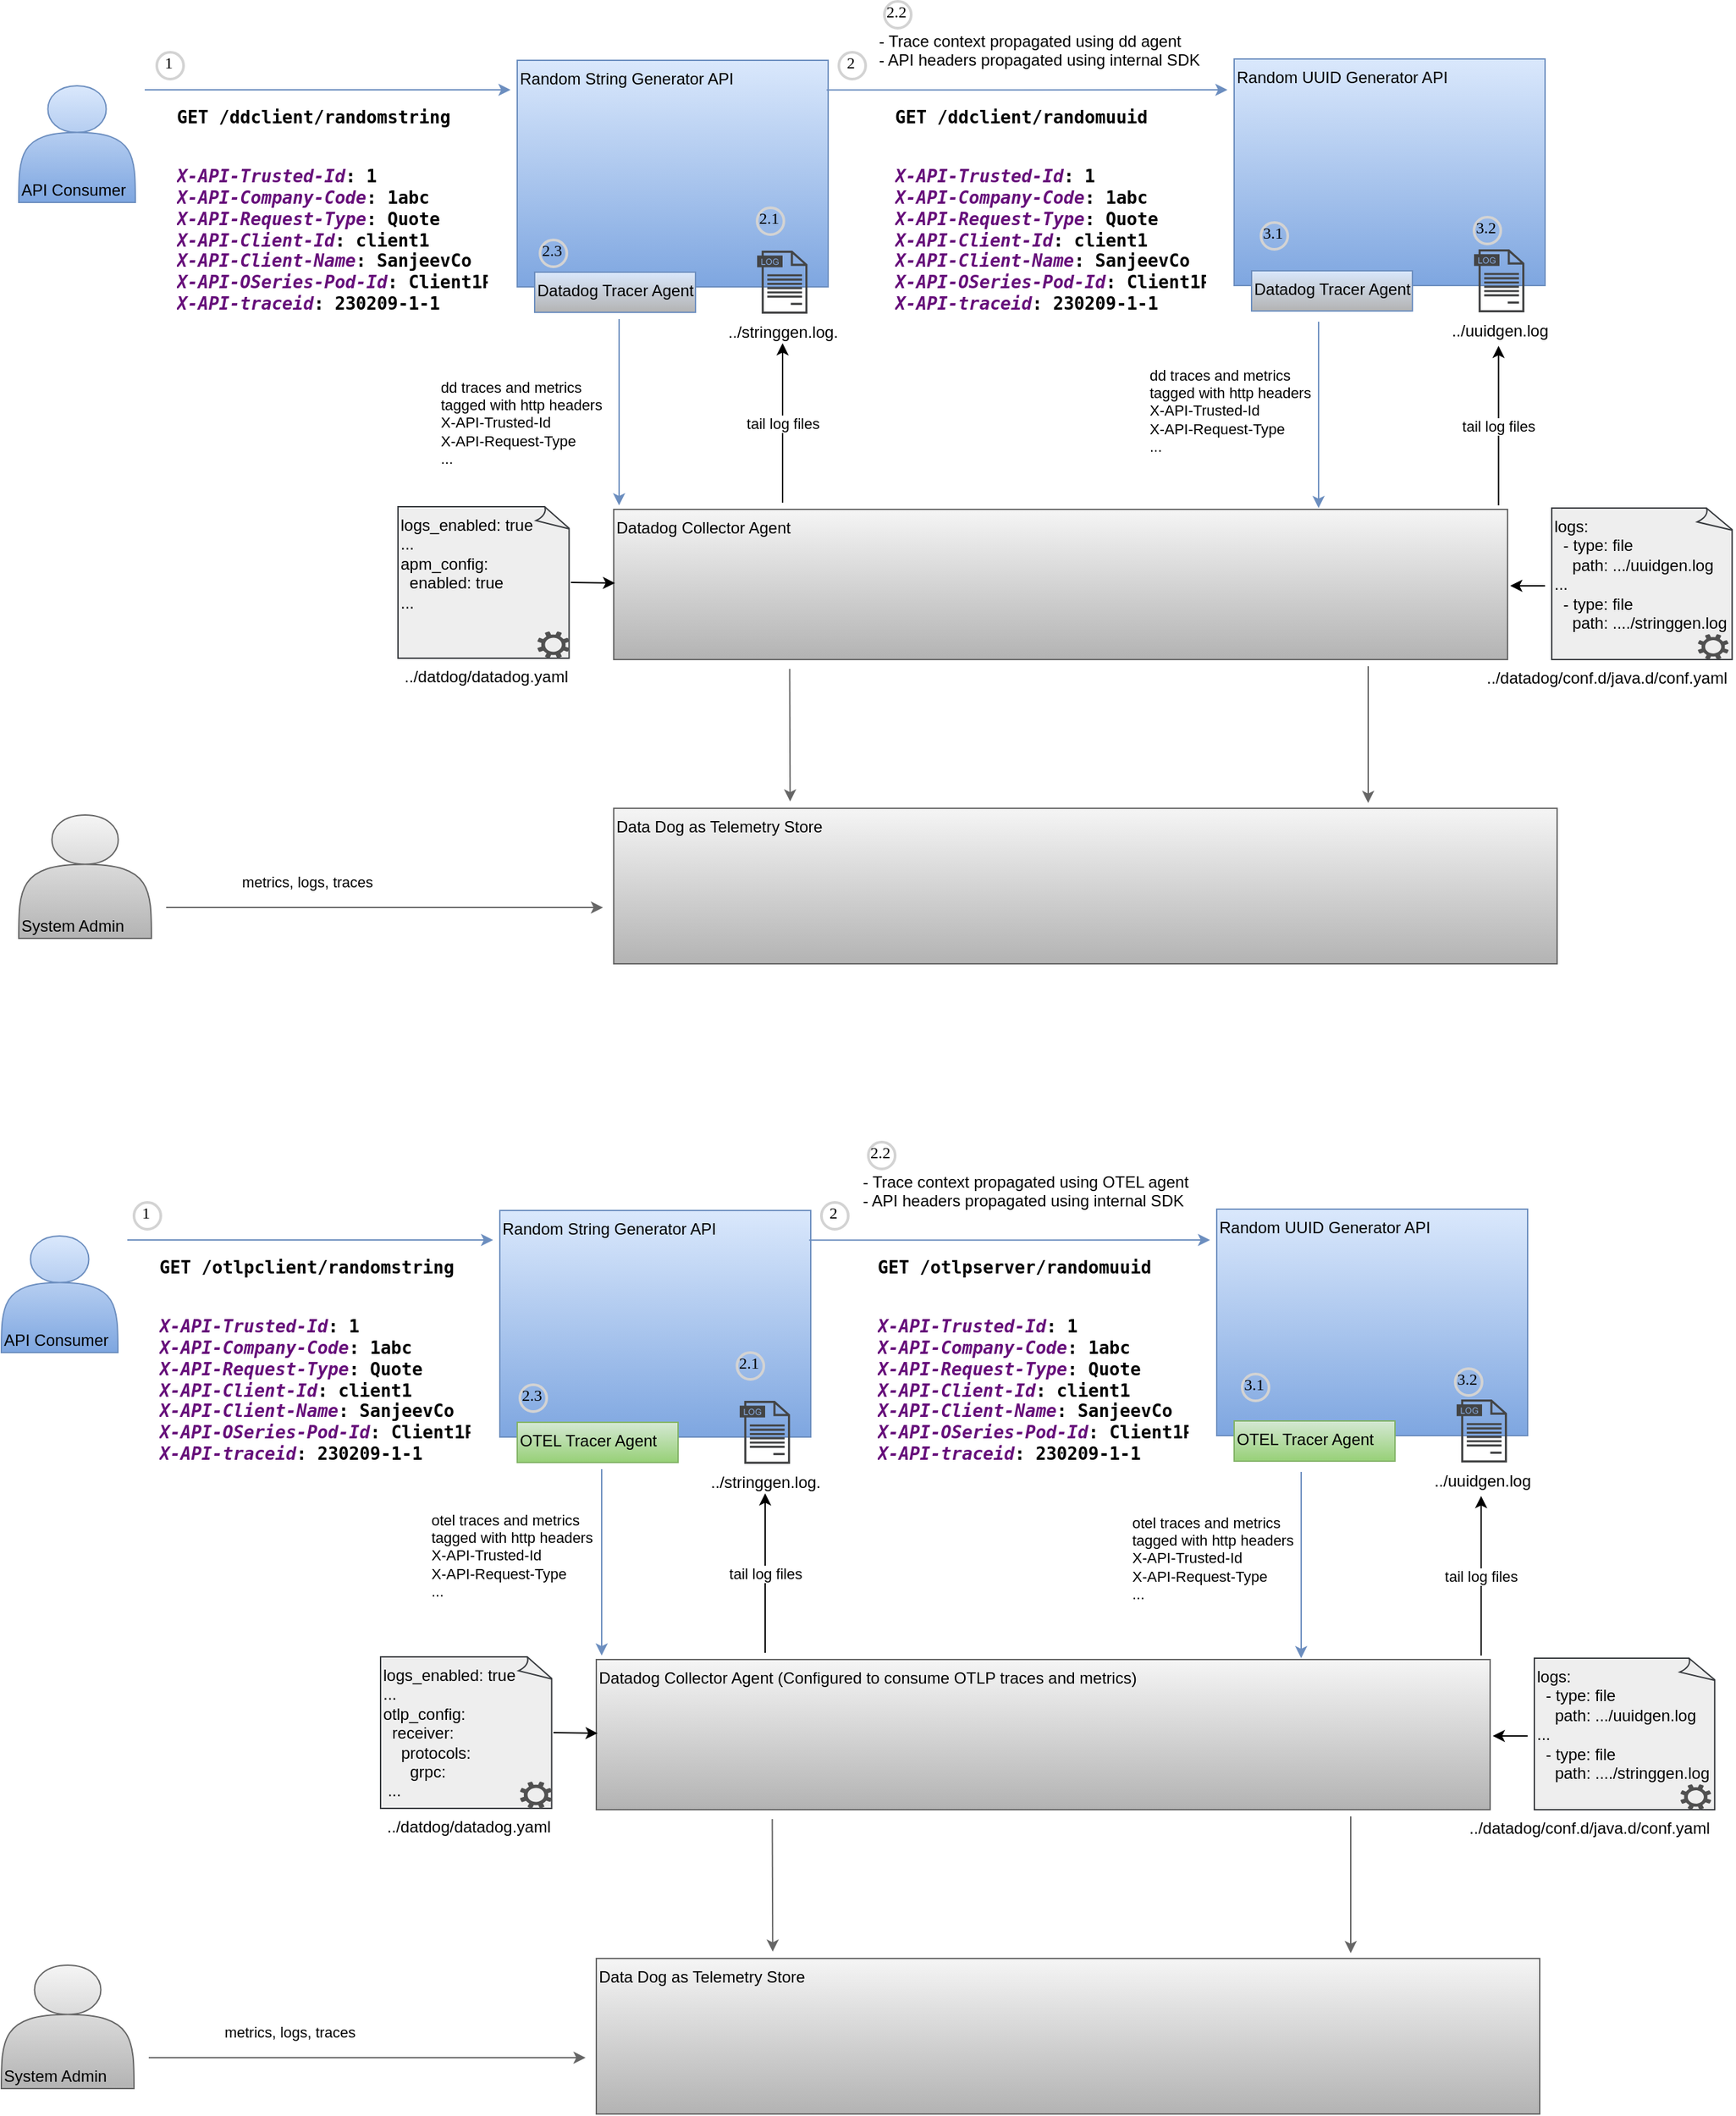 <mxfile version="20.8.16" type="device"><diagram name="Page-1" id="KvS6cZGg5mgBsNco7trQ"><mxGraphModel dx="1647" dy="868" grid="0" gridSize="10" guides="1" tooltips="1" connect="1" arrows="1" fold="1" page="1" pageScale="1" pageWidth="1400" pageHeight="850" math="0" shadow="0"><root><mxCell id="0"/><mxCell id="1" parent="0"/><mxCell id="DBdCQqegWLXMsrxX0-wp-1" value="Random String Generator API" style="rounded=0;whiteSpace=wrap;html=1;align=left;verticalAlign=top;fillColor=#dae8fc;gradientColor=#7ea6e0;strokeColor=#6c8ebf;" parent="1" vertex="1"><mxGeometry x="408" y="88" width="232" height="169" as="geometry"/></mxCell><mxCell id="DBdCQqegWLXMsrxX0-wp-3" value="Data Dog as Telemetry Store&lt;br&gt;" style="rounded=0;whiteSpace=wrap;html=1;align=left;verticalAlign=top;fillColor=#f5f5f5;gradientColor=#b3b3b3;strokeColor=#666666;" parent="1" vertex="1"><mxGeometry x="480" y="646" width="704" height="116" as="geometry"/></mxCell><mxCell id="DBdCQqegWLXMsrxX0-wp-6" value="System Admin" style="shape=actor;whiteSpace=wrap;html=1;align=left;verticalAlign=bottom;fillColor=#f5f5f5;gradientColor=#b3b3b3;strokeColor=#666666;" parent="1" vertex="1"><mxGeometry x="36" y="651" width="99" height="92" as="geometry"/></mxCell><mxCell id="DBdCQqegWLXMsrxX0-wp-7" value="Datadog Collector Agent" style="rounded=0;whiteSpace=wrap;html=1;align=left;verticalAlign=top;fillColor=#f5f5f5;gradientColor=#b3b3b3;strokeColor=#666666;" parent="1" vertex="1"><mxGeometry x="480" y="423" width="667" height="112" as="geometry"/></mxCell><mxCell id="DBdCQqegWLXMsrxX0-wp-10" value="" style="endArrow=classic;html=1;rounded=0;entryX=0.187;entryY=-0.044;entryDx=0;entryDy=0;entryPerimeter=0;fillColor=#f5f5f5;gradientColor=#b3b3b3;strokeColor=#666666;" parent="1" edge="1" target="DBdCQqegWLXMsrxX0-wp-3"><mxGeometry width="50" height="50" relative="1" as="geometry"><mxPoint x="611.3" y="542" as="sourcePoint"/><mxPoint x="611.3" y="612" as="targetPoint"/></mxGeometry></mxCell><mxCell id="DBdCQqegWLXMsrxX0-wp-11" value="API Consumer" style="shape=actor;whiteSpace=wrap;html=1;align=left;verticalAlign=bottom;fillColor=#dae8fc;gradientColor=#7ea6e0;strokeColor=#6c8ebf;" parent="1" vertex="1"><mxGeometry x="36" y="107" width="87" height="87" as="geometry"/></mxCell><mxCell id="DBdCQqegWLXMsrxX0-wp-13" value="" style="endArrow=classic;html=1;rounded=0;fillColor=#f5f5f5;gradientColor=#b3b3b3;strokeColor=#666666;" parent="1" edge="1"><mxGeometry width="50" height="50" relative="1" as="geometry"><mxPoint x="1043" y="540" as="sourcePoint"/><mxPoint x="1043" y="642" as="targetPoint"/></mxGeometry></mxCell><mxCell id="DBdCQqegWLXMsrxX0-wp-18" value="" style="endArrow=classic;html=1;rounded=0;fillColor=#f5f5f5;gradientColor=#b3b3b3;strokeColor=#666666;" parent="1" edge="1"><mxGeometry width="50" height="50" relative="1" as="geometry"><mxPoint x="146" y="720" as="sourcePoint"/><mxPoint x="472" y="720" as="targetPoint"/></mxGeometry></mxCell><mxCell id="DBdCQqegWLXMsrxX0-wp-19" value="metrics, logs, traces" style="edgeLabel;html=1;align=center;verticalAlign=middle;resizable=0;points=[];" parent="DBdCQqegWLXMsrxX0-wp-18" vertex="1" connectable="0"><mxGeometry x="-0.443" relative="1" as="geometry"><mxPoint x="14" y="-19" as="offset"/></mxGeometry></mxCell><mxCell id="TXp838e9wQIWD6GMk772-1" value="&lt;h1&gt;&lt;pre style=&quot;background-color: rgb(255, 255, 255); font-family: &amp;quot;JetBrains Mono&amp;quot;, monospace; font-size: 9.8pt;&quot;&gt;GET /ddclient/randomstring&lt;br&gt;&lt;span style=&quot;color:#660e7a;font-style:italic;&quot;&gt;&lt;br&gt;&lt;/span&gt;&lt;/pre&gt;&lt;pre style=&quot;background-color: rgb(255, 255, 255); font-family: &amp;quot;JetBrains Mono&amp;quot;, monospace; font-size: 9.8pt;&quot;&gt;&lt;span style=&quot;color:#660e7a;font-style:italic;&quot;&gt;X-API-Trusted-Id&lt;/span&gt;: 1&lt;br&gt;&lt;span style=&quot;color:#660e7a;font-style:italic;&quot;&gt;X-API-Company-Code&lt;/span&gt;: 1abc&lt;br&gt;&lt;span style=&quot;color:#660e7a;font-style:italic;&quot;&gt;X-API-Request-Type&lt;/span&gt;: Quote&lt;br&gt;&lt;span style=&quot;color:#660e7a;font-style:italic;&quot;&gt;X-API-Client-Id&lt;/span&gt;: client1&lt;br&gt;&lt;span style=&quot;color:#660e7a;font-style:italic;&quot;&gt;X-API-Client-Name&lt;/span&gt;: SanjeevCo&lt;br&gt;&lt;span style=&quot;color:#660e7a;font-style:italic;&quot;&gt;X-API-OSeries-Pod-Id&lt;/span&gt;: Client1Pod&lt;br&gt;&lt;span style=&quot;color:#660e7a;font-style:italic;&quot;&gt;X-API-traceid&lt;/span&gt;: 230209-1-1&lt;/pre&gt;&lt;/h1&gt;" style="text;html=1;strokeColor=none;fillColor=none;spacing=5;spacingTop=-20;whiteSpace=wrap;overflow=hidden;rounded=0;" vertex="1" parent="1"><mxGeometry x="149" y="117" width="240" height="178" as="geometry"/></mxCell><mxCell id="DBdCQqegWLXMsrxX0-wp-14" value="" style="endArrow=classic;html=1;rounded=0;fillColor=#dae8fc;gradientColor=#7ea6e0;strokeColor=#6c8ebf;" parent="1" edge="1"><mxGeometry width="50" height="50" relative="1" as="geometry"><mxPoint x="130" y="110" as="sourcePoint"/><mxPoint x="403" y="110" as="targetPoint"/></mxGeometry></mxCell><mxCell id="TXp838e9wQIWD6GMk772-5" value="Datadog Tracer Agent" style="rounded=0;whiteSpace=wrap;html=1;fillColor=#dae8fc;align=left;verticalAlign=top;gradientColor=#B3B3B3;strokeColor=#6c8ebf;" vertex="1" parent="1"><mxGeometry x="421" y="246" width="120" height="30" as="geometry"/></mxCell><mxCell id="TXp838e9wQIWD6GMk772-6" value="../stringgen.log." style="sketch=0;pointerEvents=1;shadow=0;dashed=0;html=1;strokeColor=none;fillColor=#434445;aspect=fixed;labelPosition=center;verticalLabelPosition=bottom;verticalAlign=top;align=center;outlineConnect=0;shape=mxgraph.vvd.log_files;" vertex="1" parent="1"><mxGeometry x="587" y="230" width="37.6" height="47" as="geometry"/></mxCell><mxCell id="TXp838e9wQIWD6GMk772-7" value="Random UUID Generator API" style="rounded=0;whiteSpace=wrap;html=1;align=left;verticalAlign=top;fillColor=#dae8fc;gradientColor=#7ea6e0;strokeColor=#6c8ebf;" vertex="1" parent="1"><mxGeometry x="943" y="87" width="232" height="169" as="geometry"/></mxCell><mxCell id="TXp838e9wQIWD6GMk772-8" value="Datadog Tracer Agent" style="rounded=0;whiteSpace=wrap;html=1;fillColor=#dae8fc;align=left;verticalAlign=top;gradientColor=#B3B3B3;strokeColor=#6c8ebf;" vertex="1" parent="1"><mxGeometry x="956" y="245" width="120" height="30" as="geometry"/></mxCell><mxCell id="TXp838e9wQIWD6GMk772-9" value="../uuidgen.log" style="sketch=0;pointerEvents=1;shadow=0;dashed=0;html=1;strokeColor=none;fillColor=#434445;aspect=fixed;labelPosition=center;verticalLabelPosition=bottom;verticalAlign=top;align=center;outlineConnect=0;shape=mxgraph.vvd.log_files;" vertex="1" parent="1"><mxGeometry x="1122" y="229" width="37.6" height="47" as="geometry"/></mxCell><mxCell id="TXp838e9wQIWD6GMk772-10" value="&lt;h1&gt;&lt;pre style=&quot;background-color: rgb(255, 255, 255); font-family: &amp;quot;JetBrains Mono&amp;quot;, monospace; font-size: 9.8pt;&quot;&gt;GET /ddclient/randomuuid&lt;br&gt;&lt;span style=&quot;color:#660e7a;font-style:italic;&quot;&gt;&lt;br&gt;&lt;/span&gt;&lt;/pre&gt;&lt;pre style=&quot;background-color: rgb(255, 255, 255); font-family: &amp;quot;JetBrains Mono&amp;quot;, monospace; font-size: 9.8pt;&quot;&gt;&lt;span style=&quot;color:#660e7a;font-style:italic;&quot;&gt;X-API-Trusted-Id&lt;/span&gt;: 1&lt;br&gt;&lt;span style=&quot;color:#660e7a;font-style:italic;&quot;&gt;X-API-Company-Code&lt;/span&gt;: 1abc&lt;br&gt;&lt;span style=&quot;color:#660e7a;font-style:italic;&quot;&gt;X-API-Request-Type&lt;/span&gt;: Quote&lt;br&gt;&lt;span style=&quot;color:#660e7a;font-style:italic;&quot;&gt;X-API-Client-Id&lt;/span&gt;: client1&lt;br&gt;&lt;span style=&quot;color:#660e7a;font-style:italic;&quot;&gt;X-API-Client-Name&lt;/span&gt;: SanjeevCo&lt;br&gt;&lt;span style=&quot;color:#660e7a;font-style:italic;&quot;&gt;X-API-OSeries-Pod-Id&lt;/span&gt;: Client1Pod&lt;br&gt;&lt;span style=&quot;color:#660e7a;font-style:italic;&quot;&gt;X-API-traceid&lt;/span&gt;: 230209-1-1&lt;/pre&gt;&lt;/h1&gt;" style="text;html=1;strokeColor=none;fillColor=none;spacing=5;spacingTop=-20;whiteSpace=wrap;overflow=hidden;rounded=0;" vertex="1" parent="1"><mxGeometry x="685" y="117" width="240" height="178" as="geometry"/></mxCell><mxCell id="TXp838e9wQIWD6GMk772-11" value="" style="endArrow=classic;html=1;rounded=0;fillColor=#dae8fc;gradientColor=#7ea6e0;strokeColor=#6c8ebf;exitX=0.995;exitY=0.131;exitDx=0;exitDy=0;exitPerimeter=0;" edge="1" parent="1" source="DBdCQqegWLXMsrxX0-wp-1"><mxGeometry width="50" height="50" relative="1" as="geometry"><mxPoint x="666" y="110" as="sourcePoint"/><mxPoint x="938" y="110" as="targetPoint"/></mxGeometry></mxCell><mxCell id="TXp838e9wQIWD6GMk772-13" value="logs_enabled: true&lt;br&gt;...&lt;br&gt;apm_config:&lt;br&gt;&amp;nbsp; enabled: true&lt;br&gt;..." style="whiteSpace=wrap;html=1;shape=mxgraph.basic.document;fillColor=#eeeeee;align=left;verticalAlign=top;strokeColor=#36393d;" vertex="1" parent="1"><mxGeometry x="319" y="421" width="129" height="113" as="geometry"/></mxCell><mxCell id="TXp838e9wQIWD6GMk772-14" value="../datdog/datadog.yaml" style="sketch=0;pointerEvents=1;shadow=0;dashed=0;html=1;strokeColor=none;fillColor=#505050;labelPosition=center;verticalLabelPosition=bottom;verticalAlign=top;outlineConnect=0;align=right;shape=mxgraph.office.concepts.settings;" vertex="1" parent="1"><mxGeometry x="423" y="514" width="24" height="20" as="geometry"/></mxCell><mxCell id="TXp838e9wQIWD6GMk772-15" value="logs:&lt;br&gt;&amp;nbsp; - type: file&lt;br&gt;&amp;nbsp; &amp;nbsp; path: .../uuidgen.log&lt;br&gt;...&lt;br&gt;&amp;nbsp; - type: file&lt;br&gt;&amp;nbsp; &amp;nbsp; path: ..../stringgen.log" style="whiteSpace=wrap;html=1;shape=mxgraph.basic.document;fillColor=#eeeeee;align=left;verticalAlign=top;strokeColor=#36393d;" vertex="1" parent="1"><mxGeometry x="1180" y="422" width="136" height="113" as="geometry"/></mxCell><mxCell id="TXp838e9wQIWD6GMk772-16" value="../datadog/conf.d/java.d/conf.yaml" style="sketch=0;pointerEvents=1;shadow=0;dashed=0;html=1;strokeColor=none;fillColor=#505050;labelPosition=center;verticalLabelPosition=bottom;verticalAlign=top;outlineConnect=0;align=right;shape=mxgraph.office.concepts.settings;" vertex="1" parent="1"><mxGeometry x="1289" y="516" width="23" height="19" as="geometry"/></mxCell><mxCell id="TXp838e9wQIWD6GMk772-17" value="" style="endArrow=classic;html=1;rounded=0;fillColor=#dae8fc;gradientColor=#7ea6e0;strokeColor=#6c8ebf;" edge="1" parent="1"><mxGeometry width="50" height="50" relative="1" as="geometry"><mxPoint x="484" y="281" as="sourcePoint"/><mxPoint x="484" y="420" as="targetPoint"/></mxGeometry></mxCell><mxCell id="TXp838e9wQIWD6GMk772-18" value="dd traces and metrics&lt;br&gt;tagged with http headers&lt;br&gt;X-API-Trusted-Id&lt;br&gt;X-API-Request-Type&lt;br&gt;..." style="edgeLabel;html=1;align=left;verticalAlign=top;resizable=0;points=[];" vertex="1" connectable="0" parent="TXp838e9wQIWD6GMk772-17"><mxGeometry x="-0.239" y="-1" relative="1" as="geometry"><mxPoint x="-134" y="-15" as="offset"/></mxGeometry></mxCell><mxCell id="TXp838e9wQIWD6GMk772-19" value="tail log files" style="endArrow=classic;html=1;rounded=0;" edge="1" parent="1"><mxGeometry width="50" height="50" relative="1" as="geometry"><mxPoint x="606" y="418" as="sourcePoint"/><mxPoint x="606" y="299" as="targetPoint"/></mxGeometry></mxCell><mxCell id="TXp838e9wQIWD6GMk772-20" value="" style="endArrow=classic;html=1;rounded=0;fillColor=#dae8fc;gradientColor=#7ea6e0;strokeColor=#6c8ebf;" edge="1" parent="1"><mxGeometry width="50" height="50" relative="1" as="geometry"><mxPoint x="1006" y="283" as="sourcePoint"/><mxPoint x="1006" y="422" as="targetPoint"/></mxGeometry></mxCell><mxCell id="TXp838e9wQIWD6GMk772-22" value="tail log files" style="endArrow=classic;html=1;rounded=0;" edge="1" parent="1"><mxGeometry width="50" height="50" relative="1" as="geometry"><mxPoint x="1140.3" y="420" as="sourcePoint"/><mxPoint x="1140.3" y="301" as="targetPoint"/></mxGeometry></mxCell><mxCell id="TXp838e9wQIWD6GMk772-23" value="" style="endArrow=classic;html=1;rounded=0;exitX=1;exitY=0.5;exitDx=0;exitDy=0;exitPerimeter=0;" edge="1" parent="1" source="TXp838e9wQIWD6GMk772-13"><mxGeometry width="50" height="50" relative="1" as="geometry"><mxPoint x="814" y="445" as="sourcePoint"/><mxPoint x="481" y="478" as="targetPoint"/></mxGeometry></mxCell><mxCell id="TXp838e9wQIWD6GMk772-24" value="" style="endArrow=classic;html=1;rounded=0;entryX=1;entryY=0.5;entryDx=0;entryDy=0;" edge="1" parent="1"><mxGeometry width="50" height="50" relative="1" as="geometry"><mxPoint x="1175" y="480" as="sourcePoint"/><mxPoint x="1149" y="480" as="targetPoint"/></mxGeometry></mxCell><mxCell id="TXp838e9wQIWD6GMk772-25" value="Random String Generator API" style="rounded=0;whiteSpace=wrap;html=1;align=left;verticalAlign=top;fillColor=#dae8fc;gradientColor=#7ea6e0;strokeColor=#6c8ebf;" vertex="1" parent="1"><mxGeometry x="395" y="946" width="232" height="169" as="geometry"/></mxCell><mxCell id="TXp838e9wQIWD6GMk772-26" value="Data Dog as Telemetry Store&lt;br&gt;" style="rounded=0;whiteSpace=wrap;html=1;align=left;verticalAlign=top;fillColor=#f5f5f5;gradientColor=#b3b3b3;strokeColor=#666666;" vertex="1" parent="1"><mxGeometry x="467" y="1504" width="704" height="116" as="geometry"/></mxCell><mxCell id="TXp838e9wQIWD6GMk772-27" value="System Admin" style="shape=actor;whiteSpace=wrap;html=1;align=left;verticalAlign=bottom;fillColor=#f5f5f5;gradientColor=#b3b3b3;strokeColor=#666666;" vertex="1" parent="1"><mxGeometry x="23" y="1509" width="99" height="92" as="geometry"/></mxCell><mxCell id="TXp838e9wQIWD6GMk772-28" value="Datadog Collector Agent (Configured to consume OTLP traces and metrics)" style="rounded=0;whiteSpace=wrap;html=1;align=left;verticalAlign=top;fillColor=#f5f5f5;gradientColor=#b3b3b3;strokeColor=#666666;" vertex="1" parent="1"><mxGeometry x="467" y="1281" width="667" height="112" as="geometry"/></mxCell><mxCell id="TXp838e9wQIWD6GMk772-29" value="" style="endArrow=classic;html=1;rounded=0;entryX=0.187;entryY=-0.044;entryDx=0;entryDy=0;entryPerimeter=0;fillColor=#f5f5f5;gradientColor=#b3b3b3;strokeColor=#666666;" edge="1" parent="1" target="TXp838e9wQIWD6GMk772-26"><mxGeometry width="50" height="50" relative="1" as="geometry"><mxPoint x="598.3" y="1400" as="sourcePoint"/><mxPoint x="598.3" y="1470" as="targetPoint"/></mxGeometry></mxCell><mxCell id="TXp838e9wQIWD6GMk772-30" value="API Consumer" style="shape=actor;whiteSpace=wrap;html=1;align=left;verticalAlign=bottom;fillColor=#dae8fc;gradientColor=#7ea6e0;strokeColor=#6c8ebf;" vertex="1" parent="1"><mxGeometry x="23" y="965" width="87" height="87" as="geometry"/></mxCell><mxCell id="TXp838e9wQIWD6GMk772-31" value="" style="endArrow=classic;html=1;rounded=0;fillColor=#f5f5f5;gradientColor=#b3b3b3;strokeColor=#666666;" edge="1" parent="1"><mxGeometry width="50" height="50" relative="1" as="geometry"><mxPoint x="1030" y="1398" as="sourcePoint"/><mxPoint x="1030" y="1500" as="targetPoint"/></mxGeometry></mxCell><mxCell id="TXp838e9wQIWD6GMk772-32" value="" style="endArrow=classic;html=1;rounded=0;fillColor=#f5f5f5;gradientColor=#b3b3b3;strokeColor=#666666;" edge="1" parent="1"><mxGeometry width="50" height="50" relative="1" as="geometry"><mxPoint x="133" y="1578" as="sourcePoint"/><mxPoint x="459" y="1578" as="targetPoint"/></mxGeometry></mxCell><mxCell id="TXp838e9wQIWD6GMk772-33" value="metrics, logs, traces" style="edgeLabel;html=1;align=center;verticalAlign=middle;resizable=0;points=[];" vertex="1" connectable="0" parent="TXp838e9wQIWD6GMk772-32"><mxGeometry x="-0.443" relative="1" as="geometry"><mxPoint x="14" y="-19" as="offset"/></mxGeometry></mxCell><mxCell id="TXp838e9wQIWD6GMk772-34" value="&lt;h1&gt;&lt;pre style=&quot;background-color: rgb(255, 255, 255); font-family: &amp;quot;JetBrains Mono&amp;quot;, monospace; font-size: 9.8pt;&quot;&gt;GET /otlpclient/randomstring&lt;br&gt;&lt;span style=&quot;color:#660e7a;font-style:italic;&quot;&gt;&lt;br&gt;&lt;/span&gt;&lt;/pre&gt;&lt;pre style=&quot;background-color: rgb(255, 255, 255); font-family: &amp;quot;JetBrains Mono&amp;quot;, monospace; font-size: 9.8pt;&quot;&gt;&lt;span style=&quot;color:#660e7a;font-style:italic;&quot;&gt;X-API-Trusted-Id&lt;/span&gt;: 1&lt;br&gt;&lt;span style=&quot;color:#660e7a;font-style:italic;&quot;&gt;X-API-Company-Code&lt;/span&gt;: 1abc&lt;br&gt;&lt;span style=&quot;color:#660e7a;font-style:italic;&quot;&gt;X-API-Request-Type&lt;/span&gt;: Quote&lt;br&gt;&lt;span style=&quot;color:#660e7a;font-style:italic;&quot;&gt;X-API-Client-Id&lt;/span&gt;: client1&lt;br&gt;&lt;span style=&quot;color:#660e7a;font-style:italic;&quot;&gt;X-API-Client-Name&lt;/span&gt;: SanjeevCo&lt;br&gt;&lt;span style=&quot;color:#660e7a;font-style:italic;&quot;&gt;X-API-OSeries-Pod-Id&lt;/span&gt;: Client1Pod&lt;br&gt;&lt;span style=&quot;color:#660e7a;font-style:italic;&quot;&gt;X-API-traceid&lt;/span&gt;: 230209-1-1&lt;/pre&gt;&lt;/h1&gt;" style="text;html=1;strokeColor=none;fillColor=none;spacing=5;spacingTop=-20;whiteSpace=wrap;overflow=hidden;rounded=0;" vertex="1" parent="1"><mxGeometry x="136" y="975" width="240" height="178" as="geometry"/></mxCell><mxCell id="TXp838e9wQIWD6GMk772-35" value="" style="endArrow=classic;html=1;rounded=0;fillColor=#dae8fc;gradientColor=#7ea6e0;strokeColor=#6c8ebf;" edge="1" parent="1"><mxGeometry width="50" height="50" relative="1" as="geometry"><mxPoint x="117" y="968" as="sourcePoint"/><mxPoint x="390" y="968" as="targetPoint"/></mxGeometry></mxCell><mxCell id="TXp838e9wQIWD6GMk772-36" value="OTEL Tracer Agent" style="rounded=0;whiteSpace=wrap;html=1;fillColor=#d5e8d4;align=left;verticalAlign=top;gradientColor=#97d077;strokeColor=#82b366;" vertex="1" parent="1"><mxGeometry x="408" y="1104" width="120" height="30" as="geometry"/></mxCell><mxCell id="TXp838e9wQIWD6GMk772-37" value="../stringgen.log." style="sketch=0;pointerEvents=1;shadow=0;dashed=0;html=1;strokeColor=none;fillColor=#434445;aspect=fixed;labelPosition=center;verticalLabelPosition=bottom;verticalAlign=top;align=center;outlineConnect=0;shape=mxgraph.vvd.log_files;" vertex="1" parent="1"><mxGeometry x="574" y="1088" width="37.6" height="47" as="geometry"/></mxCell><mxCell id="TXp838e9wQIWD6GMk772-38" value="Random UUID Generator API" style="rounded=0;whiteSpace=wrap;html=1;align=left;verticalAlign=top;fillColor=#dae8fc;gradientColor=#7ea6e0;strokeColor=#6c8ebf;" vertex="1" parent="1"><mxGeometry x="930" y="945" width="232" height="169" as="geometry"/></mxCell><mxCell id="TXp838e9wQIWD6GMk772-39" value="OTEL Tracer Agent" style="rounded=0;whiteSpace=wrap;html=1;fillColor=#d5e8d4;align=left;verticalAlign=top;gradientColor=#97d077;strokeColor=#82b366;" vertex="1" parent="1"><mxGeometry x="943" y="1103" width="120" height="30" as="geometry"/></mxCell><mxCell id="TXp838e9wQIWD6GMk772-40" value="../uuidgen.log" style="sketch=0;pointerEvents=1;shadow=0;dashed=0;html=1;strokeColor=none;fillColor=#434445;aspect=fixed;labelPosition=center;verticalLabelPosition=bottom;verticalAlign=top;align=center;outlineConnect=0;shape=mxgraph.vvd.log_files;" vertex="1" parent="1"><mxGeometry x="1109" y="1087" width="37.6" height="47" as="geometry"/></mxCell><mxCell id="TXp838e9wQIWD6GMk772-41" value="&lt;h1&gt;&lt;pre style=&quot;background-color: rgb(255, 255, 255); font-family: &amp;quot;JetBrains Mono&amp;quot;, monospace; font-size: 9.8pt;&quot;&gt;GET /otlpserver/randomuuid&lt;br&gt;&lt;span style=&quot;color:#660e7a;font-style:italic;&quot;&gt;&lt;br&gt;&lt;/span&gt;&lt;/pre&gt;&lt;pre style=&quot;background-color: rgb(255, 255, 255); font-family: &amp;quot;JetBrains Mono&amp;quot;, monospace; font-size: 9.8pt;&quot;&gt;&lt;span style=&quot;color:#660e7a;font-style:italic;&quot;&gt;X-API-Trusted-Id&lt;/span&gt;: 1&lt;br&gt;&lt;span style=&quot;color:#660e7a;font-style:italic;&quot;&gt;X-API-Company-Code&lt;/span&gt;: 1abc&lt;br&gt;&lt;span style=&quot;color:#660e7a;font-style:italic;&quot;&gt;X-API-Request-Type&lt;/span&gt;: Quote&lt;br&gt;&lt;span style=&quot;color:#660e7a;font-style:italic;&quot;&gt;X-API-Client-Id&lt;/span&gt;: client1&lt;br&gt;&lt;span style=&quot;color:#660e7a;font-style:italic;&quot;&gt;X-API-Client-Name&lt;/span&gt;: SanjeevCo&lt;br&gt;&lt;span style=&quot;color:#660e7a;font-style:italic;&quot;&gt;X-API-OSeries-Pod-Id&lt;/span&gt;: Client1Pod&lt;br&gt;&lt;span style=&quot;color:#660e7a;font-style:italic;&quot;&gt;X-API-traceid&lt;/span&gt;: 230209-1-1&lt;/pre&gt;&lt;/h1&gt;" style="text;html=1;strokeColor=none;fillColor=none;spacing=5;spacingTop=-20;whiteSpace=wrap;overflow=hidden;rounded=0;" vertex="1" parent="1"><mxGeometry x="672" y="975" width="240" height="178" as="geometry"/></mxCell><mxCell id="TXp838e9wQIWD6GMk772-42" value="" style="endArrow=classic;html=1;rounded=0;fillColor=#dae8fc;gradientColor=#7ea6e0;strokeColor=#6c8ebf;exitX=0.995;exitY=0.131;exitDx=0;exitDy=0;exitPerimeter=0;" edge="1" parent="1" source="TXp838e9wQIWD6GMk772-25"><mxGeometry width="50" height="50" relative="1" as="geometry"><mxPoint x="653" y="968" as="sourcePoint"/><mxPoint x="925" y="968" as="targetPoint"/></mxGeometry></mxCell><mxCell id="TXp838e9wQIWD6GMk772-43" value="logs_enabled: true&lt;br&gt;...&lt;br&gt;otlp_config:&lt;br&gt;&amp;nbsp; receiver:&lt;br&gt;&amp;nbsp; &amp;nbsp; protocols:&lt;br&gt;&amp;nbsp; &amp;nbsp; &amp;nbsp; grpc:&lt;br&gt;&amp;nbsp;..." style="whiteSpace=wrap;html=1;shape=mxgraph.basic.document;fillColor=#eeeeee;align=left;verticalAlign=top;strokeColor=#36393d;" vertex="1" parent="1"><mxGeometry x="306" y="1279" width="129" height="113" as="geometry"/></mxCell><mxCell id="TXp838e9wQIWD6GMk772-44" value="../datdog/datadog.yaml" style="sketch=0;pointerEvents=1;shadow=0;dashed=0;html=1;strokeColor=none;fillColor=#505050;labelPosition=center;verticalLabelPosition=bottom;verticalAlign=top;outlineConnect=0;align=right;shape=mxgraph.office.concepts.settings;" vertex="1" parent="1"><mxGeometry x="410" y="1372" width="24" height="20" as="geometry"/></mxCell><mxCell id="TXp838e9wQIWD6GMk772-45" value="logs:&lt;br&gt;&amp;nbsp; - type: file&lt;br&gt;&amp;nbsp; &amp;nbsp; path: .../uuidgen.log&lt;br&gt;...&lt;br&gt;&amp;nbsp; - type: file&lt;br&gt;&amp;nbsp; &amp;nbsp; path: ..../stringgen.log" style="whiteSpace=wrap;html=1;shape=mxgraph.basic.document;fillColor=#eeeeee;align=left;verticalAlign=top;strokeColor=#36393d;" vertex="1" parent="1"><mxGeometry x="1167" y="1280" width="136" height="113" as="geometry"/></mxCell><mxCell id="TXp838e9wQIWD6GMk772-46" value="../datadog/conf.d/java.d/conf.yaml" style="sketch=0;pointerEvents=1;shadow=0;dashed=0;html=1;strokeColor=none;fillColor=#505050;labelPosition=center;verticalLabelPosition=bottom;verticalAlign=top;outlineConnect=0;align=right;shape=mxgraph.office.concepts.settings;" vertex="1" parent="1"><mxGeometry x="1276" y="1374" width="23" height="19" as="geometry"/></mxCell><mxCell id="TXp838e9wQIWD6GMk772-47" value="" style="endArrow=classic;html=1;rounded=0;fillColor=#dae8fc;gradientColor=#7ea6e0;strokeColor=#6c8ebf;" edge="1" parent="1"><mxGeometry width="50" height="50" relative="1" as="geometry"><mxPoint x="471" y="1139" as="sourcePoint"/><mxPoint x="471" y="1278" as="targetPoint"/></mxGeometry></mxCell><mxCell id="TXp838e9wQIWD6GMk772-49" value="tail log files" style="endArrow=classic;html=1;rounded=0;" edge="1" parent="1"><mxGeometry width="50" height="50" relative="1" as="geometry"><mxPoint x="593" y="1276" as="sourcePoint"/><mxPoint x="593" y="1157" as="targetPoint"/></mxGeometry></mxCell><mxCell id="TXp838e9wQIWD6GMk772-50" value="" style="endArrow=classic;html=1;rounded=0;fillColor=#dae8fc;gradientColor=#7ea6e0;strokeColor=#6c8ebf;" edge="1" parent="1"><mxGeometry width="50" height="50" relative="1" as="geometry"><mxPoint x="993" y="1141" as="sourcePoint"/><mxPoint x="993" y="1280" as="targetPoint"/></mxGeometry></mxCell><mxCell id="TXp838e9wQIWD6GMk772-52" value="tail log files" style="endArrow=classic;html=1;rounded=0;" edge="1" parent="1"><mxGeometry width="50" height="50" relative="1" as="geometry"><mxPoint x="1127.3" y="1278" as="sourcePoint"/><mxPoint x="1127.3" y="1159" as="targetPoint"/></mxGeometry></mxCell><mxCell id="TXp838e9wQIWD6GMk772-53" value="" style="endArrow=classic;html=1;rounded=0;exitX=1;exitY=0.5;exitDx=0;exitDy=0;exitPerimeter=0;" edge="1" parent="1" source="TXp838e9wQIWD6GMk772-43"><mxGeometry width="50" height="50" relative="1" as="geometry"><mxPoint x="801" y="1303" as="sourcePoint"/><mxPoint x="468" y="1336" as="targetPoint"/></mxGeometry></mxCell><mxCell id="TXp838e9wQIWD6GMk772-54" value="" style="endArrow=classic;html=1;rounded=0;entryX=1;entryY=0.5;entryDx=0;entryDy=0;" edge="1" parent="1"><mxGeometry width="50" height="50" relative="1" as="geometry"><mxPoint x="1162" y="1338" as="sourcePoint"/><mxPoint x="1136" y="1338" as="targetPoint"/></mxGeometry></mxCell><mxCell id="TXp838e9wQIWD6GMk772-55" value="- Trace context propagated using dd agent&lt;br&gt;- API headers propagated using internal SDK" style="text;html=1;strokeColor=none;fillColor=none;align=left;verticalAlign=top;whiteSpace=wrap;rounded=0;" vertex="1" parent="1"><mxGeometry x="676" y="60" width="243" height="46" as="geometry"/></mxCell><mxCell id="TXp838e9wQIWD6GMk772-56" value="dd traces and metrics&lt;br&gt;tagged with http headers&lt;br&gt;X-API-Trusted-Id&lt;br&gt;X-API-Request-Type&lt;br&gt;..." style="edgeLabel;html=1;align=left;verticalAlign=top;resizable=0;points=[];" vertex="1" connectable="0" parent="1"><mxGeometry x="878" y="310" as="geometry"/></mxCell><mxCell id="TXp838e9wQIWD6GMk772-57" value="1" style="ellipse;whiteSpace=wrap;html=1;aspect=fixed;strokeWidth=2;fontFamily=Tahoma;spacingBottom=4;spacingRight=2;strokeColor=#d3d3d3;fillColor=none;gradientColor=#B3B3B3;" vertex="1" parent="1"><mxGeometry x="139" y="82" width="20" height="20" as="geometry"/></mxCell><mxCell id="TXp838e9wQIWD6GMk772-58" value="2.1" style="ellipse;whiteSpace=wrap;html=1;aspect=fixed;strokeWidth=2;fontFamily=Tahoma;spacingBottom=4;spacingRight=2;strokeColor=#d3d3d3;fillColor=none;gradientColor=#B3B3B3;" vertex="1" parent="1"><mxGeometry x="587" y="198" width="20" height="20" as="geometry"/></mxCell><mxCell id="TXp838e9wQIWD6GMk772-59" value="2" style="ellipse;whiteSpace=wrap;html=1;aspect=fixed;strokeWidth=2;fontFamily=Tahoma;spacingBottom=4;spacingRight=2;strokeColor=#d3d3d3;fillColor=none;gradientColor=#B3B3B3;" vertex="1" parent="1"><mxGeometry x="648" y="82" width="20" height="20" as="geometry"/></mxCell><mxCell id="TXp838e9wQIWD6GMk772-61" value="2.2" style="ellipse;whiteSpace=wrap;html=1;aspect=fixed;strokeWidth=2;fontFamily=Tahoma;spacingBottom=4;spacingRight=2;strokeColor=#d3d3d3;fillColor=none;gradientColor=#B3B3B3;" vertex="1" parent="1"><mxGeometry x="682" y="44" width="20" height="20" as="geometry"/></mxCell><mxCell id="TXp838e9wQIWD6GMk772-62" value="2.3" style="ellipse;whiteSpace=wrap;html=1;aspect=fixed;strokeWidth=2;fontFamily=Tahoma;spacingBottom=4;spacingRight=2;strokeColor=#d3d3d3;fillColor=none;gradientColor=#B3B3B3;" vertex="1" parent="1"><mxGeometry x="425" y="222" width="20" height="20" as="geometry"/></mxCell><mxCell id="TXp838e9wQIWD6GMk772-63" value="3.2" style="ellipse;whiteSpace=wrap;html=1;aspect=fixed;strokeWidth=2;fontFamily=Tahoma;spacingBottom=4;spacingRight=2;strokeColor=#d3d3d3;fillColor=none;gradientColor=#B3B3B3;" vertex="1" parent="1"><mxGeometry x="1122" y="205" width="20" height="20" as="geometry"/></mxCell><mxCell id="TXp838e9wQIWD6GMk772-64" value="3.1" style="ellipse;whiteSpace=wrap;html=1;aspect=fixed;strokeWidth=2;fontFamily=Tahoma;spacingBottom=4;spacingRight=2;strokeColor=#d3d3d3;fillColor=none;gradientColor=#B3B3B3;" vertex="1" parent="1"><mxGeometry x="963" y="209" width="20" height="20" as="geometry"/></mxCell><mxCell id="TXp838e9wQIWD6GMk772-65" value="otel traces and metrics&lt;br&gt;tagged with http headers&lt;br&gt;X-API-Trusted-Id&lt;br&gt;X-API-Request-Type&lt;br&gt;..." style="edgeLabel;html=1;align=left;verticalAlign=top;resizable=0;points=[];" vertex="1" connectable="0" parent="1"><mxGeometry x="342" y="1164" as="geometry"/></mxCell><mxCell id="TXp838e9wQIWD6GMk772-66" value="otel traces and metrics&lt;br&gt;tagged with http headers&lt;br&gt;X-API-Trusted-Id&lt;br&gt;X-API-Request-Type&lt;br&gt;..." style="edgeLabel;html=1;align=left;verticalAlign=top;resizable=0;points=[];" vertex="1" connectable="0" parent="1"><mxGeometry x="865" y="1166" as="geometry"/></mxCell><mxCell id="TXp838e9wQIWD6GMk772-67" value="1" style="ellipse;whiteSpace=wrap;html=1;aspect=fixed;strokeWidth=2;fontFamily=Tahoma;spacingBottom=4;spacingRight=2;strokeColor=#d3d3d3;fillColor=none;gradientColor=#B3B3B3;" vertex="1" parent="1"><mxGeometry x="122" y="940" width="20" height="20" as="geometry"/></mxCell><mxCell id="TXp838e9wQIWD6GMk772-68" value="2" style="ellipse;whiteSpace=wrap;html=1;aspect=fixed;strokeWidth=2;fontFamily=Tahoma;spacingBottom=4;spacingRight=2;strokeColor=#d3d3d3;fillColor=none;gradientColor=#B3B3B3;" vertex="1" parent="1"><mxGeometry x="635" y="940" width="20" height="20" as="geometry"/></mxCell><mxCell id="TXp838e9wQIWD6GMk772-69" value="- Trace context propagated using OTEL agent&lt;br&gt;- API headers propagated using internal SDK" style="text;html=1;strokeColor=none;fillColor=none;align=left;verticalAlign=top;whiteSpace=wrap;rounded=0;" vertex="1" parent="1"><mxGeometry x="664" y="911" width="254" height="46" as="geometry"/></mxCell><mxCell id="TXp838e9wQIWD6GMk772-70" value="2.2" style="ellipse;whiteSpace=wrap;html=1;aspect=fixed;strokeWidth=2;fontFamily=Tahoma;spacingBottom=4;spacingRight=2;strokeColor=#d3d3d3;fillColor=none;gradientColor=#B3B3B3;" vertex="1" parent="1"><mxGeometry x="670" y="895" width="20" height="20" as="geometry"/></mxCell><mxCell id="TXp838e9wQIWD6GMk772-71" value="2.1" style="ellipse;whiteSpace=wrap;html=1;aspect=fixed;strokeWidth=2;fontFamily=Tahoma;spacingBottom=4;spacingRight=2;strokeColor=#d3d3d3;fillColor=none;gradientColor=#B3B3B3;" vertex="1" parent="1"><mxGeometry x="572" y="1052" width="20" height="20" as="geometry"/></mxCell><mxCell id="TXp838e9wQIWD6GMk772-72" value="2.3" style="ellipse;whiteSpace=wrap;html=1;aspect=fixed;strokeWidth=2;fontFamily=Tahoma;spacingBottom=4;spacingRight=2;strokeColor=#d3d3d3;fillColor=none;gradientColor=#B3B3B3;" vertex="1" parent="1"><mxGeometry x="410" y="1076" width="20" height="20" as="geometry"/></mxCell><mxCell id="TXp838e9wQIWD6GMk772-73" value="3.2" style="ellipse;whiteSpace=wrap;html=1;aspect=fixed;strokeWidth=2;fontFamily=Tahoma;spacingBottom=4;spacingRight=2;strokeColor=#d3d3d3;fillColor=none;gradientColor=#B3B3B3;" vertex="1" parent="1"><mxGeometry x="1108" y="1064" width="20" height="20" as="geometry"/></mxCell><mxCell id="TXp838e9wQIWD6GMk772-74" value="3.1" style="ellipse;whiteSpace=wrap;html=1;aspect=fixed;strokeWidth=2;fontFamily=Tahoma;spacingBottom=4;spacingRight=2;strokeColor=#d3d3d3;fillColor=none;gradientColor=#B3B3B3;" vertex="1" parent="1"><mxGeometry x="949" y="1068" width="20" height="20" as="geometry"/></mxCell></root></mxGraphModel></diagram></mxfile>